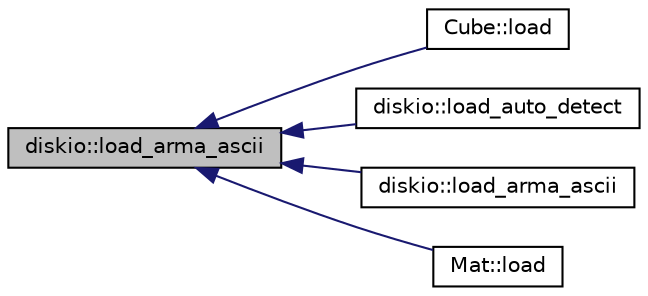 digraph "diskio::load_arma_ascii"
{
  edge [fontname="Helvetica",fontsize="10",labelfontname="Helvetica",labelfontsize="10"];
  node [fontname="Helvetica",fontsize="10",shape=record];
  rankdir="LR";
  Node1 [label="diskio::load_arma_ascii",height=0.2,width=0.4,color="black", fillcolor="grey75", style="filled" fontcolor="black"];
  Node1 -> Node2 [dir="back",color="midnightblue",fontsize="10",style="solid",fontname="Helvetica"];
  Node2 [label="Cube::load",height=0.2,width=0.4,color="black", fillcolor="white", style="filled",URL="$group___cube.html#ga3aadfc5ae5ceb50c06d358cd8e6a6167",tooltip="load a cube from a file"];
  Node1 -> Node3 [dir="back",color="midnightblue",fontsize="10",style="solid",fontname="Helvetica"];
  Node3 [label="diskio::load_auto_detect",height=0.2,width=0.4,color="black", fillcolor="white", style="filled",URL="$group__diskio.html#ga811cdced00eafaa959e9bec675ae5b51",tooltip="Try to load a matrix by automatically determining its type."];
  Node1 -> Node4 [dir="back",color="midnightblue",fontsize="10",style="solid",fontname="Helvetica"];
  Node4 [label="diskio::load_arma_ascii",height=0.2,width=0.4,color="black", fillcolor="white", style="filled",URL="$group__diskio.html#ga2a2f0ef10c92d31759200804a7bab79d"];
  Node1 -> Node5 [dir="back",color="midnightblue",fontsize="10",style="solid",fontname="Helvetica"];
  Node5 [label="Mat::load",height=0.2,width=0.4,color="black", fillcolor="white", style="filled",URL="$group___mat.html#gac94864fc30968b245890537e2b2869ac",tooltip="load a matrix from a file"];
}
